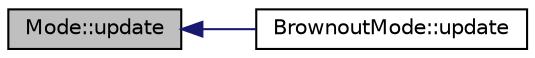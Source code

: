 digraph "Mode::update"
{
  edge [fontname="Helvetica",fontsize="10",labelfontname="Helvetica",labelfontsize="10"];
  node [fontname="Helvetica",fontsize="10",shape=record];
  rankdir="LR";
  Node24 [label="Mode::update",height=0.2,width=0.4,color="black", fillcolor="grey75", style="filled", fontcolor="black"];
  Node24 -> Node25 [dir="back",color="midnightblue",fontsize="10",style="solid",fontname="Helvetica"];
  Node25 [label="BrownoutMode::update",height=0.2,width=0.4,color="black", fillcolor="white", style="filled",URL="$classBrownoutMode.html#a3a0cefabe6f2b88c707e939a7e7affe5"];
}
